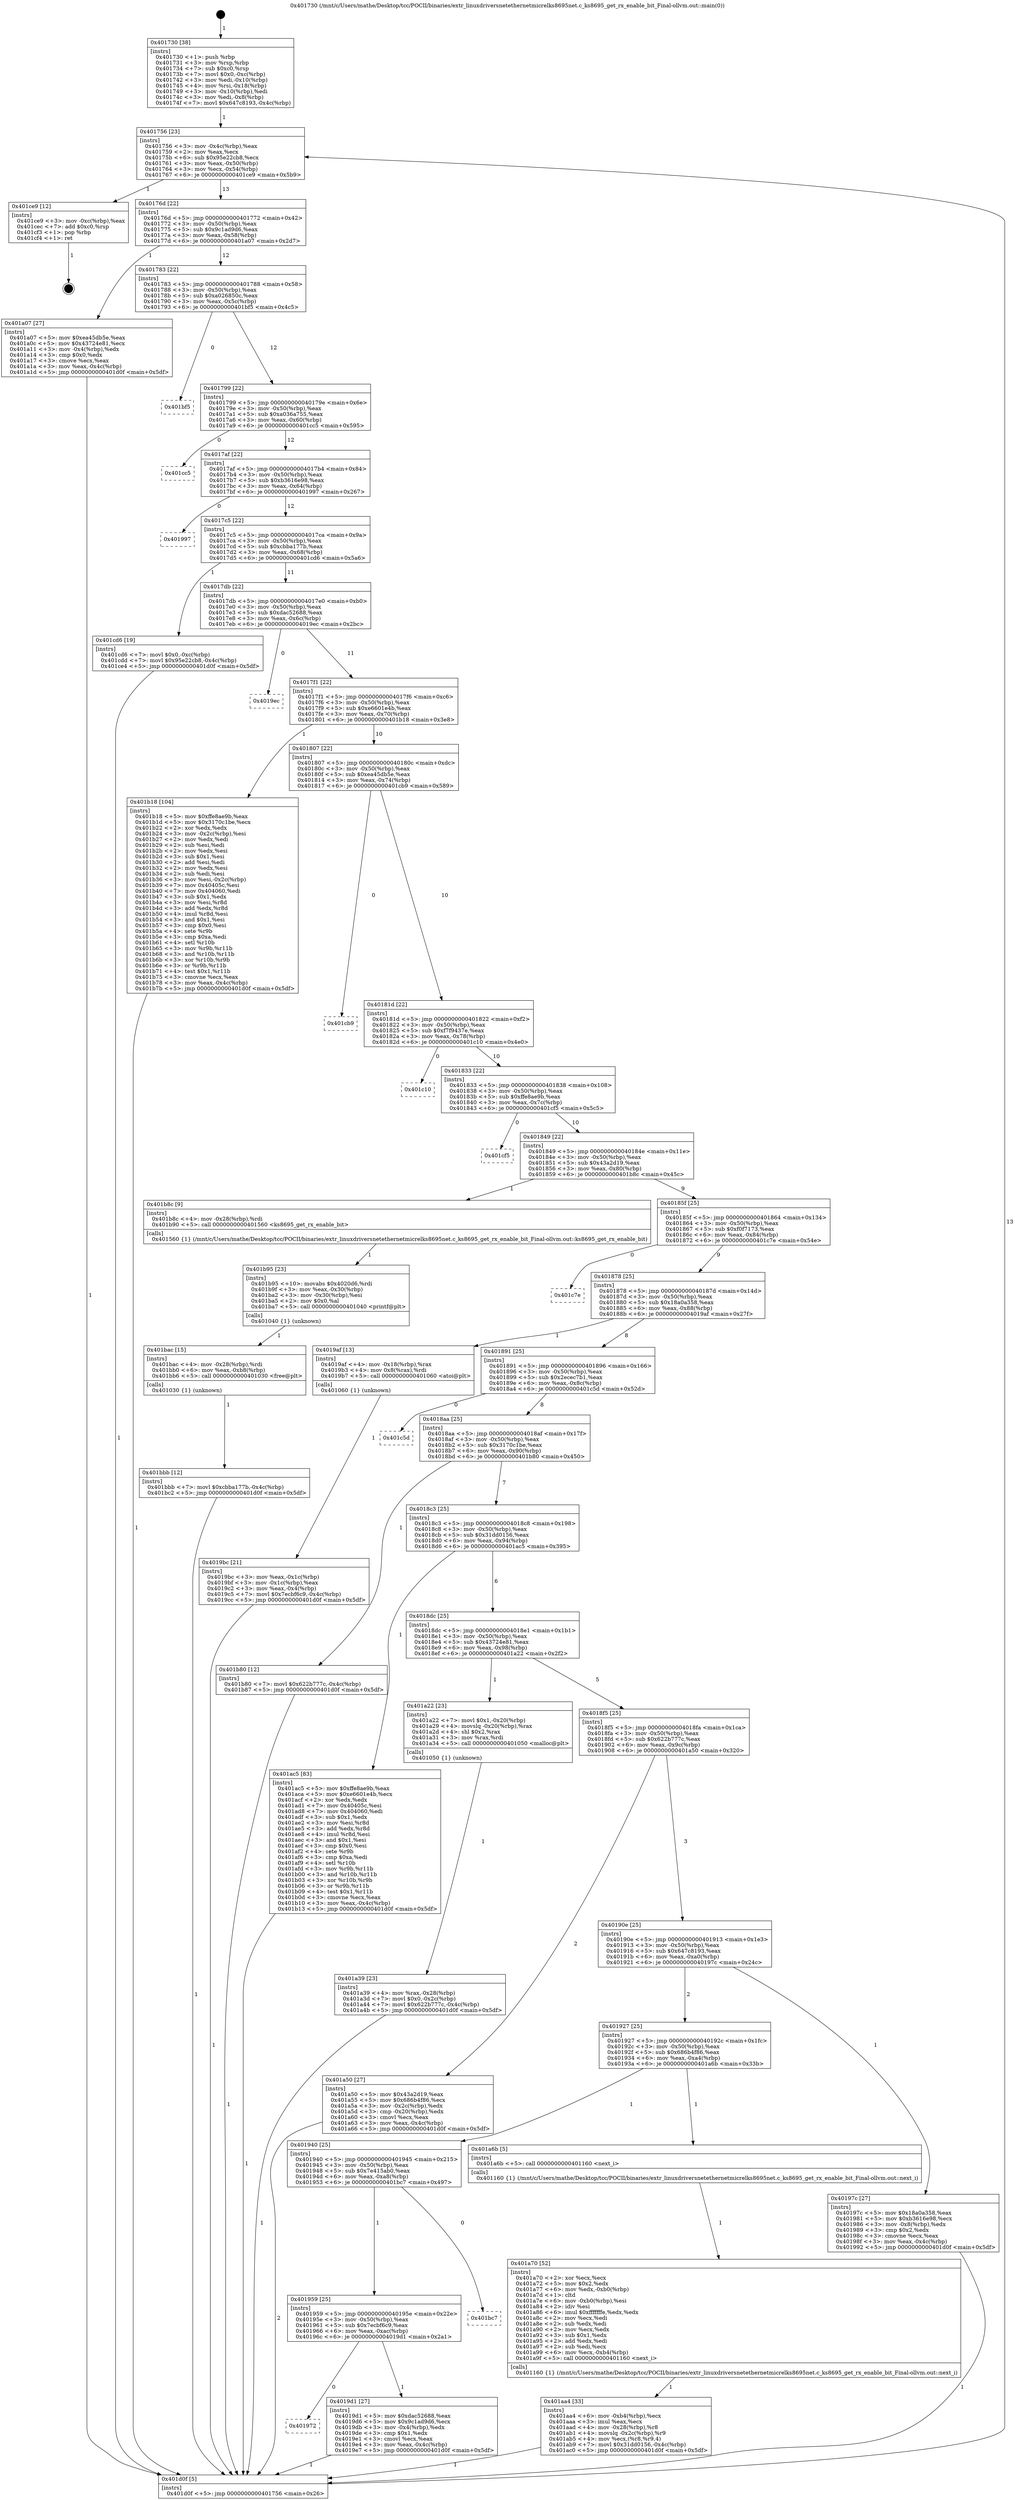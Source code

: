 digraph "0x401730" {
  label = "0x401730 (/mnt/c/Users/mathe/Desktop/tcc/POCII/binaries/extr_linuxdriversnetethernetmicrelks8695net.c_ks8695_get_rx_enable_bit_Final-ollvm.out::main(0))"
  labelloc = "t"
  node[shape=record]

  Entry [label="",width=0.3,height=0.3,shape=circle,fillcolor=black,style=filled]
  "0x401756" [label="{
     0x401756 [23]\l
     | [instrs]\l
     &nbsp;&nbsp;0x401756 \<+3\>: mov -0x4c(%rbp),%eax\l
     &nbsp;&nbsp;0x401759 \<+2\>: mov %eax,%ecx\l
     &nbsp;&nbsp;0x40175b \<+6\>: sub $0x95e22cb8,%ecx\l
     &nbsp;&nbsp;0x401761 \<+3\>: mov %eax,-0x50(%rbp)\l
     &nbsp;&nbsp;0x401764 \<+3\>: mov %ecx,-0x54(%rbp)\l
     &nbsp;&nbsp;0x401767 \<+6\>: je 0000000000401ce9 \<main+0x5b9\>\l
  }"]
  "0x401ce9" [label="{
     0x401ce9 [12]\l
     | [instrs]\l
     &nbsp;&nbsp;0x401ce9 \<+3\>: mov -0xc(%rbp),%eax\l
     &nbsp;&nbsp;0x401cec \<+7\>: add $0xc0,%rsp\l
     &nbsp;&nbsp;0x401cf3 \<+1\>: pop %rbp\l
     &nbsp;&nbsp;0x401cf4 \<+1\>: ret\l
  }"]
  "0x40176d" [label="{
     0x40176d [22]\l
     | [instrs]\l
     &nbsp;&nbsp;0x40176d \<+5\>: jmp 0000000000401772 \<main+0x42\>\l
     &nbsp;&nbsp;0x401772 \<+3\>: mov -0x50(%rbp),%eax\l
     &nbsp;&nbsp;0x401775 \<+5\>: sub $0x9c1ad9d6,%eax\l
     &nbsp;&nbsp;0x40177a \<+3\>: mov %eax,-0x58(%rbp)\l
     &nbsp;&nbsp;0x40177d \<+6\>: je 0000000000401a07 \<main+0x2d7\>\l
  }"]
  Exit [label="",width=0.3,height=0.3,shape=circle,fillcolor=black,style=filled,peripheries=2]
  "0x401a07" [label="{
     0x401a07 [27]\l
     | [instrs]\l
     &nbsp;&nbsp;0x401a07 \<+5\>: mov $0xea45db5e,%eax\l
     &nbsp;&nbsp;0x401a0c \<+5\>: mov $0x43724e81,%ecx\l
     &nbsp;&nbsp;0x401a11 \<+3\>: mov -0x4(%rbp),%edx\l
     &nbsp;&nbsp;0x401a14 \<+3\>: cmp $0x0,%edx\l
     &nbsp;&nbsp;0x401a17 \<+3\>: cmove %ecx,%eax\l
     &nbsp;&nbsp;0x401a1a \<+3\>: mov %eax,-0x4c(%rbp)\l
     &nbsp;&nbsp;0x401a1d \<+5\>: jmp 0000000000401d0f \<main+0x5df\>\l
  }"]
  "0x401783" [label="{
     0x401783 [22]\l
     | [instrs]\l
     &nbsp;&nbsp;0x401783 \<+5\>: jmp 0000000000401788 \<main+0x58\>\l
     &nbsp;&nbsp;0x401788 \<+3\>: mov -0x50(%rbp),%eax\l
     &nbsp;&nbsp;0x40178b \<+5\>: sub $0xa026850c,%eax\l
     &nbsp;&nbsp;0x401790 \<+3\>: mov %eax,-0x5c(%rbp)\l
     &nbsp;&nbsp;0x401793 \<+6\>: je 0000000000401bf5 \<main+0x4c5\>\l
  }"]
  "0x401bbb" [label="{
     0x401bbb [12]\l
     | [instrs]\l
     &nbsp;&nbsp;0x401bbb \<+7\>: movl $0xcbba177b,-0x4c(%rbp)\l
     &nbsp;&nbsp;0x401bc2 \<+5\>: jmp 0000000000401d0f \<main+0x5df\>\l
  }"]
  "0x401bf5" [label="{
     0x401bf5\l
  }", style=dashed]
  "0x401799" [label="{
     0x401799 [22]\l
     | [instrs]\l
     &nbsp;&nbsp;0x401799 \<+5\>: jmp 000000000040179e \<main+0x6e\>\l
     &nbsp;&nbsp;0x40179e \<+3\>: mov -0x50(%rbp),%eax\l
     &nbsp;&nbsp;0x4017a1 \<+5\>: sub $0xa036a755,%eax\l
     &nbsp;&nbsp;0x4017a6 \<+3\>: mov %eax,-0x60(%rbp)\l
     &nbsp;&nbsp;0x4017a9 \<+6\>: je 0000000000401cc5 \<main+0x595\>\l
  }"]
  "0x401bac" [label="{
     0x401bac [15]\l
     | [instrs]\l
     &nbsp;&nbsp;0x401bac \<+4\>: mov -0x28(%rbp),%rdi\l
     &nbsp;&nbsp;0x401bb0 \<+6\>: mov %eax,-0xb8(%rbp)\l
     &nbsp;&nbsp;0x401bb6 \<+5\>: call 0000000000401030 \<free@plt\>\l
     | [calls]\l
     &nbsp;&nbsp;0x401030 \{1\} (unknown)\l
  }"]
  "0x401cc5" [label="{
     0x401cc5\l
  }", style=dashed]
  "0x4017af" [label="{
     0x4017af [22]\l
     | [instrs]\l
     &nbsp;&nbsp;0x4017af \<+5\>: jmp 00000000004017b4 \<main+0x84\>\l
     &nbsp;&nbsp;0x4017b4 \<+3\>: mov -0x50(%rbp),%eax\l
     &nbsp;&nbsp;0x4017b7 \<+5\>: sub $0xb3616e98,%eax\l
     &nbsp;&nbsp;0x4017bc \<+3\>: mov %eax,-0x64(%rbp)\l
     &nbsp;&nbsp;0x4017bf \<+6\>: je 0000000000401997 \<main+0x267\>\l
  }"]
  "0x401b95" [label="{
     0x401b95 [23]\l
     | [instrs]\l
     &nbsp;&nbsp;0x401b95 \<+10\>: movabs $0x4020d6,%rdi\l
     &nbsp;&nbsp;0x401b9f \<+3\>: mov %eax,-0x30(%rbp)\l
     &nbsp;&nbsp;0x401ba2 \<+3\>: mov -0x30(%rbp),%esi\l
     &nbsp;&nbsp;0x401ba5 \<+2\>: mov $0x0,%al\l
     &nbsp;&nbsp;0x401ba7 \<+5\>: call 0000000000401040 \<printf@plt\>\l
     | [calls]\l
     &nbsp;&nbsp;0x401040 \{1\} (unknown)\l
  }"]
  "0x401997" [label="{
     0x401997\l
  }", style=dashed]
  "0x4017c5" [label="{
     0x4017c5 [22]\l
     | [instrs]\l
     &nbsp;&nbsp;0x4017c5 \<+5\>: jmp 00000000004017ca \<main+0x9a\>\l
     &nbsp;&nbsp;0x4017ca \<+3\>: mov -0x50(%rbp),%eax\l
     &nbsp;&nbsp;0x4017cd \<+5\>: sub $0xcbba177b,%eax\l
     &nbsp;&nbsp;0x4017d2 \<+3\>: mov %eax,-0x68(%rbp)\l
     &nbsp;&nbsp;0x4017d5 \<+6\>: je 0000000000401cd6 \<main+0x5a6\>\l
  }"]
  "0x401aa4" [label="{
     0x401aa4 [33]\l
     | [instrs]\l
     &nbsp;&nbsp;0x401aa4 \<+6\>: mov -0xb4(%rbp),%ecx\l
     &nbsp;&nbsp;0x401aaa \<+3\>: imul %eax,%ecx\l
     &nbsp;&nbsp;0x401aad \<+4\>: mov -0x28(%rbp),%r8\l
     &nbsp;&nbsp;0x401ab1 \<+4\>: movslq -0x2c(%rbp),%r9\l
     &nbsp;&nbsp;0x401ab5 \<+4\>: mov %ecx,(%r8,%r9,4)\l
     &nbsp;&nbsp;0x401ab9 \<+7\>: movl $0x31dd0156,-0x4c(%rbp)\l
     &nbsp;&nbsp;0x401ac0 \<+5\>: jmp 0000000000401d0f \<main+0x5df\>\l
  }"]
  "0x401cd6" [label="{
     0x401cd6 [19]\l
     | [instrs]\l
     &nbsp;&nbsp;0x401cd6 \<+7\>: movl $0x0,-0xc(%rbp)\l
     &nbsp;&nbsp;0x401cdd \<+7\>: movl $0x95e22cb8,-0x4c(%rbp)\l
     &nbsp;&nbsp;0x401ce4 \<+5\>: jmp 0000000000401d0f \<main+0x5df\>\l
  }"]
  "0x4017db" [label="{
     0x4017db [22]\l
     | [instrs]\l
     &nbsp;&nbsp;0x4017db \<+5\>: jmp 00000000004017e0 \<main+0xb0\>\l
     &nbsp;&nbsp;0x4017e0 \<+3\>: mov -0x50(%rbp),%eax\l
     &nbsp;&nbsp;0x4017e3 \<+5\>: sub $0xdac52688,%eax\l
     &nbsp;&nbsp;0x4017e8 \<+3\>: mov %eax,-0x6c(%rbp)\l
     &nbsp;&nbsp;0x4017eb \<+6\>: je 00000000004019ec \<main+0x2bc\>\l
  }"]
  "0x401a70" [label="{
     0x401a70 [52]\l
     | [instrs]\l
     &nbsp;&nbsp;0x401a70 \<+2\>: xor %ecx,%ecx\l
     &nbsp;&nbsp;0x401a72 \<+5\>: mov $0x2,%edx\l
     &nbsp;&nbsp;0x401a77 \<+6\>: mov %edx,-0xb0(%rbp)\l
     &nbsp;&nbsp;0x401a7d \<+1\>: cltd\l
     &nbsp;&nbsp;0x401a7e \<+6\>: mov -0xb0(%rbp),%esi\l
     &nbsp;&nbsp;0x401a84 \<+2\>: idiv %esi\l
     &nbsp;&nbsp;0x401a86 \<+6\>: imul $0xfffffffe,%edx,%edx\l
     &nbsp;&nbsp;0x401a8c \<+2\>: mov %ecx,%edi\l
     &nbsp;&nbsp;0x401a8e \<+2\>: sub %edx,%edi\l
     &nbsp;&nbsp;0x401a90 \<+2\>: mov %ecx,%edx\l
     &nbsp;&nbsp;0x401a92 \<+3\>: sub $0x1,%edx\l
     &nbsp;&nbsp;0x401a95 \<+2\>: add %edx,%edi\l
     &nbsp;&nbsp;0x401a97 \<+2\>: sub %edi,%ecx\l
     &nbsp;&nbsp;0x401a99 \<+6\>: mov %ecx,-0xb4(%rbp)\l
     &nbsp;&nbsp;0x401a9f \<+5\>: call 0000000000401160 \<next_i\>\l
     | [calls]\l
     &nbsp;&nbsp;0x401160 \{1\} (/mnt/c/Users/mathe/Desktop/tcc/POCII/binaries/extr_linuxdriversnetethernetmicrelks8695net.c_ks8695_get_rx_enable_bit_Final-ollvm.out::next_i)\l
  }"]
  "0x4019ec" [label="{
     0x4019ec\l
  }", style=dashed]
  "0x4017f1" [label="{
     0x4017f1 [22]\l
     | [instrs]\l
     &nbsp;&nbsp;0x4017f1 \<+5\>: jmp 00000000004017f6 \<main+0xc6\>\l
     &nbsp;&nbsp;0x4017f6 \<+3\>: mov -0x50(%rbp),%eax\l
     &nbsp;&nbsp;0x4017f9 \<+5\>: sub $0xe6601e4b,%eax\l
     &nbsp;&nbsp;0x4017fe \<+3\>: mov %eax,-0x70(%rbp)\l
     &nbsp;&nbsp;0x401801 \<+6\>: je 0000000000401b18 \<main+0x3e8\>\l
  }"]
  "0x401a39" [label="{
     0x401a39 [23]\l
     | [instrs]\l
     &nbsp;&nbsp;0x401a39 \<+4\>: mov %rax,-0x28(%rbp)\l
     &nbsp;&nbsp;0x401a3d \<+7\>: movl $0x0,-0x2c(%rbp)\l
     &nbsp;&nbsp;0x401a44 \<+7\>: movl $0x622b777c,-0x4c(%rbp)\l
     &nbsp;&nbsp;0x401a4b \<+5\>: jmp 0000000000401d0f \<main+0x5df\>\l
  }"]
  "0x401b18" [label="{
     0x401b18 [104]\l
     | [instrs]\l
     &nbsp;&nbsp;0x401b18 \<+5\>: mov $0xffe8ae9b,%eax\l
     &nbsp;&nbsp;0x401b1d \<+5\>: mov $0x3170c1be,%ecx\l
     &nbsp;&nbsp;0x401b22 \<+2\>: xor %edx,%edx\l
     &nbsp;&nbsp;0x401b24 \<+3\>: mov -0x2c(%rbp),%esi\l
     &nbsp;&nbsp;0x401b27 \<+2\>: mov %edx,%edi\l
     &nbsp;&nbsp;0x401b29 \<+2\>: sub %esi,%edi\l
     &nbsp;&nbsp;0x401b2b \<+2\>: mov %edx,%esi\l
     &nbsp;&nbsp;0x401b2d \<+3\>: sub $0x1,%esi\l
     &nbsp;&nbsp;0x401b30 \<+2\>: add %esi,%edi\l
     &nbsp;&nbsp;0x401b32 \<+2\>: mov %edx,%esi\l
     &nbsp;&nbsp;0x401b34 \<+2\>: sub %edi,%esi\l
     &nbsp;&nbsp;0x401b36 \<+3\>: mov %esi,-0x2c(%rbp)\l
     &nbsp;&nbsp;0x401b39 \<+7\>: mov 0x40405c,%esi\l
     &nbsp;&nbsp;0x401b40 \<+7\>: mov 0x404060,%edi\l
     &nbsp;&nbsp;0x401b47 \<+3\>: sub $0x1,%edx\l
     &nbsp;&nbsp;0x401b4a \<+3\>: mov %esi,%r8d\l
     &nbsp;&nbsp;0x401b4d \<+3\>: add %edx,%r8d\l
     &nbsp;&nbsp;0x401b50 \<+4\>: imul %r8d,%esi\l
     &nbsp;&nbsp;0x401b54 \<+3\>: and $0x1,%esi\l
     &nbsp;&nbsp;0x401b57 \<+3\>: cmp $0x0,%esi\l
     &nbsp;&nbsp;0x401b5a \<+4\>: sete %r9b\l
     &nbsp;&nbsp;0x401b5e \<+3\>: cmp $0xa,%edi\l
     &nbsp;&nbsp;0x401b61 \<+4\>: setl %r10b\l
     &nbsp;&nbsp;0x401b65 \<+3\>: mov %r9b,%r11b\l
     &nbsp;&nbsp;0x401b68 \<+3\>: and %r10b,%r11b\l
     &nbsp;&nbsp;0x401b6b \<+3\>: xor %r10b,%r9b\l
     &nbsp;&nbsp;0x401b6e \<+3\>: or %r9b,%r11b\l
     &nbsp;&nbsp;0x401b71 \<+4\>: test $0x1,%r11b\l
     &nbsp;&nbsp;0x401b75 \<+3\>: cmovne %ecx,%eax\l
     &nbsp;&nbsp;0x401b78 \<+3\>: mov %eax,-0x4c(%rbp)\l
     &nbsp;&nbsp;0x401b7b \<+5\>: jmp 0000000000401d0f \<main+0x5df\>\l
  }"]
  "0x401807" [label="{
     0x401807 [22]\l
     | [instrs]\l
     &nbsp;&nbsp;0x401807 \<+5\>: jmp 000000000040180c \<main+0xdc\>\l
     &nbsp;&nbsp;0x40180c \<+3\>: mov -0x50(%rbp),%eax\l
     &nbsp;&nbsp;0x40180f \<+5\>: sub $0xea45db5e,%eax\l
     &nbsp;&nbsp;0x401814 \<+3\>: mov %eax,-0x74(%rbp)\l
     &nbsp;&nbsp;0x401817 \<+6\>: je 0000000000401cb9 \<main+0x589\>\l
  }"]
  "0x401972" [label="{
     0x401972\l
  }", style=dashed]
  "0x401cb9" [label="{
     0x401cb9\l
  }", style=dashed]
  "0x40181d" [label="{
     0x40181d [22]\l
     | [instrs]\l
     &nbsp;&nbsp;0x40181d \<+5\>: jmp 0000000000401822 \<main+0xf2\>\l
     &nbsp;&nbsp;0x401822 \<+3\>: mov -0x50(%rbp),%eax\l
     &nbsp;&nbsp;0x401825 \<+5\>: sub $0xf7f9437e,%eax\l
     &nbsp;&nbsp;0x40182a \<+3\>: mov %eax,-0x78(%rbp)\l
     &nbsp;&nbsp;0x40182d \<+6\>: je 0000000000401c10 \<main+0x4e0\>\l
  }"]
  "0x4019d1" [label="{
     0x4019d1 [27]\l
     | [instrs]\l
     &nbsp;&nbsp;0x4019d1 \<+5\>: mov $0xdac52688,%eax\l
     &nbsp;&nbsp;0x4019d6 \<+5\>: mov $0x9c1ad9d6,%ecx\l
     &nbsp;&nbsp;0x4019db \<+3\>: mov -0x4(%rbp),%edx\l
     &nbsp;&nbsp;0x4019de \<+3\>: cmp $0x1,%edx\l
     &nbsp;&nbsp;0x4019e1 \<+3\>: cmovl %ecx,%eax\l
     &nbsp;&nbsp;0x4019e4 \<+3\>: mov %eax,-0x4c(%rbp)\l
     &nbsp;&nbsp;0x4019e7 \<+5\>: jmp 0000000000401d0f \<main+0x5df\>\l
  }"]
  "0x401c10" [label="{
     0x401c10\l
  }", style=dashed]
  "0x401833" [label="{
     0x401833 [22]\l
     | [instrs]\l
     &nbsp;&nbsp;0x401833 \<+5\>: jmp 0000000000401838 \<main+0x108\>\l
     &nbsp;&nbsp;0x401838 \<+3\>: mov -0x50(%rbp),%eax\l
     &nbsp;&nbsp;0x40183b \<+5\>: sub $0xffe8ae9b,%eax\l
     &nbsp;&nbsp;0x401840 \<+3\>: mov %eax,-0x7c(%rbp)\l
     &nbsp;&nbsp;0x401843 \<+6\>: je 0000000000401cf5 \<main+0x5c5\>\l
  }"]
  "0x401959" [label="{
     0x401959 [25]\l
     | [instrs]\l
     &nbsp;&nbsp;0x401959 \<+5\>: jmp 000000000040195e \<main+0x22e\>\l
     &nbsp;&nbsp;0x40195e \<+3\>: mov -0x50(%rbp),%eax\l
     &nbsp;&nbsp;0x401961 \<+5\>: sub $0x7ecbf6c9,%eax\l
     &nbsp;&nbsp;0x401966 \<+6\>: mov %eax,-0xac(%rbp)\l
     &nbsp;&nbsp;0x40196c \<+6\>: je 00000000004019d1 \<main+0x2a1\>\l
  }"]
  "0x401cf5" [label="{
     0x401cf5\l
  }", style=dashed]
  "0x401849" [label="{
     0x401849 [22]\l
     | [instrs]\l
     &nbsp;&nbsp;0x401849 \<+5\>: jmp 000000000040184e \<main+0x11e\>\l
     &nbsp;&nbsp;0x40184e \<+3\>: mov -0x50(%rbp),%eax\l
     &nbsp;&nbsp;0x401851 \<+5\>: sub $0x43a2d19,%eax\l
     &nbsp;&nbsp;0x401856 \<+3\>: mov %eax,-0x80(%rbp)\l
     &nbsp;&nbsp;0x401859 \<+6\>: je 0000000000401b8c \<main+0x45c\>\l
  }"]
  "0x401bc7" [label="{
     0x401bc7\l
  }", style=dashed]
  "0x401b8c" [label="{
     0x401b8c [9]\l
     | [instrs]\l
     &nbsp;&nbsp;0x401b8c \<+4\>: mov -0x28(%rbp),%rdi\l
     &nbsp;&nbsp;0x401b90 \<+5\>: call 0000000000401560 \<ks8695_get_rx_enable_bit\>\l
     | [calls]\l
     &nbsp;&nbsp;0x401560 \{1\} (/mnt/c/Users/mathe/Desktop/tcc/POCII/binaries/extr_linuxdriversnetethernetmicrelks8695net.c_ks8695_get_rx_enable_bit_Final-ollvm.out::ks8695_get_rx_enable_bit)\l
  }"]
  "0x40185f" [label="{
     0x40185f [25]\l
     | [instrs]\l
     &nbsp;&nbsp;0x40185f \<+5\>: jmp 0000000000401864 \<main+0x134\>\l
     &nbsp;&nbsp;0x401864 \<+3\>: mov -0x50(%rbp),%eax\l
     &nbsp;&nbsp;0x401867 \<+5\>: sub $0xf0f7173,%eax\l
     &nbsp;&nbsp;0x40186c \<+6\>: mov %eax,-0x84(%rbp)\l
     &nbsp;&nbsp;0x401872 \<+6\>: je 0000000000401c7e \<main+0x54e\>\l
  }"]
  "0x401940" [label="{
     0x401940 [25]\l
     | [instrs]\l
     &nbsp;&nbsp;0x401940 \<+5\>: jmp 0000000000401945 \<main+0x215\>\l
     &nbsp;&nbsp;0x401945 \<+3\>: mov -0x50(%rbp),%eax\l
     &nbsp;&nbsp;0x401948 \<+5\>: sub $0x7e415ab0,%eax\l
     &nbsp;&nbsp;0x40194d \<+6\>: mov %eax,-0xa8(%rbp)\l
     &nbsp;&nbsp;0x401953 \<+6\>: je 0000000000401bc7 \<main+0x497\>\l
  }"]
  "0x401c7e" [label="{
     0x401c7e\l
  }", style=dashed]
  "0x401878" [label="{
     0x401878 [25]\l
     | [instrs]\l
     &nbsp;&nbsp;0x401878 \<+5\>: jmp 000000000040187d \<main+0x14d\>\l
     &nbsp;&nbsp;0x40187d \<+3\>: mov -0x50(%rbp),%eax\l
     &nbsp;&nbsp;0x401880 \<+5\>: sub $0x18a0a358,%eax\l
     &nbsp;&nbsp;0x401885 \<+6\>: mov %eax,-0x88(%rbp)\l
     &nbsp;&nbsp;0x40188b \<+6\>: je 00000000004019af \<main+0x27f\>\l
  }"]
  "0x401a6b" [label="{
     0x401a6b [5]\l
     | [instrs]\l
     &nbsp;&nbsp;0x401a6b \<+5\>: call 0000000000401160 \<next_i\>\l
     | [calls]\l
     &nbsp;&nbsp;0x401160 \{1\} (/mnt/c/Users/mathe/Desktop/tcc/POCII/binaries/extr_linuxdriversnetethernetmicrelks8695net.c_ks8695_get_rx_enable_bit_Final-ollvm.out::next_i)\l
  }"]
  "0x4019af" [label="{
     0x4019af [13]\l
     | [instrs]\l
     &nbsp;&nbsp;0x4019af \<+4\>: mov -0x18(%rbp),%rax\l
     &nbsp;&nbsp;0x4019b3 \<+4\>: mov 0x8(%rax),%rdi\l
     &nbsp;&nbsp;0x4019b7 \<+5\>: call 0000000000401060 \<atoi@plt\>\l
     | [calls]\l
     &nbsp;&nbsp;0x401060 \{1\} (unknown)\l
  }"]
  "0x401891" [label="{
     0x401891 [25]\l
     | [instrs]\l
     &nbsp;&nbsp;0x401891 \<+5\>: jmp 0000000000401896 \<main+0x166\>\l
     &nbsp;&nbsp;0x401896 \<+3\>: mov -0x50(%rbp),%eax\l
     &nbsp;&nbsp;0x401899 \<+5\>: sub $0x2ecec7b1,%eax\l
     &nbsp;&nbsp;0x40189e \<+6\>: mov %eax,-0x8c(%rbp)\l
     &nbsp;&nbsp;0x4018a4 \<+6\>: je 0000000000401c5d \<main+0x52d\>\l
  }"]
  "0x4019bc" [label="{
     0x4019bc [21]\l
     | [instrs]\l
     &nbsp;&nbsp;0x4019bc \<+3\>: mov %eax,-0x1c(%rbp)\l
     &nbsp;&nbsp;0x4019bf \<+3\>: mov -0x1c(%rbp),%eax\l
     &nbsp;&nbsp;0x4019c2 \<+3\>: mov %eax,-0x4(%rbp)\l
     &nbsp;&nbsp;0x4019c5 \<+7\>: movl $0x7ecbf6c9,-0x4c(%rbp)\l
     &nbsp;&nbsp;0x4019cc \<+5\>: jmp 0000000000401d0f \<main+0x5df\>\l
  }"]
  "0x401c5d" [label="{
     0x401c5d\l
  }", style=dashed]
  "0x4018aa" [label="{
     0x4018aa [25]\l
     | [instrs]\l
     &nbsp;&nbsp;0x4018aa \<+5\>: jmp 00000000004018af \<main+0x17f\>\l
     &nbsp;&nbsp;0x4018af \<+3\>: mov -0x50(%rbp),%eax\l
     &nbsp;&nbsp;0x4018b2 \<+5\>: sub $0x3170c1be,%eax\l
     &nbsp;&nbsp;0x4018b7 \<+6\>: mov %eax,-0x90(%rbp)\l
     &nbsp;&nbsp;0x4018bd \<+6\>: je 0000000000401b80 \<main+0x450\>\l
  }"]
  "0x401730" [label="{
     0x401730 [38]\l
     | [instrs]\l
     &nbsp;&nbsp;0x401730 \<+1\>: push %rbp\l
     &nbsp;&nbsp;0x401731 \<+3\>: mov %rsp,%rbp\l
     &nbsp;&nbsp;0x401734 \<+7\>: sub $0xc0,%rsp\l
     &nbsp;&nbsp;0x40173b \<+7\>: movl $0x0,-0xc(%rbp)\l
     &nbsp;&nbsp;0x401742 \<+3\>: mov %edi,-0x10(%rbp)\l
     &nbsp;&nbsp;0x401745 \<+4\>: mov %rsi,-0x18(%rbp)\l
     &nbsp;&nbsp;0x401749 \<+3\>: mov -0x10(%rbp),%edi\l
     &nbsp;&nbsp;0x40174c \<+3\>: mov %edi,-0x8(%rbp)\l
     &nbsp;&nbsp;0x40174f \<+7\>: movl $0x647c8193,-0x4c(%rbp)\l
  }"]
  "0x401b80" [label="{
     0x401b80 [12]\l
     | [instrs]\l
     &nbsp;&nbsp;0x401b80 \<+7\>: movl $0x622b777c,-0x4c(%rbp)\l
     &nbsp;&nbsp;0x401b87 \<+5\>: jmp 0000000000401d0f \<main+0x5df\>\l
  }"]
  "0x4018c3" [label="{
     0x4018c3 [25]\l
     | [instrs]\l
     &nbsp;&nbsp;0x4018c3 \<+5\>: jmp 00000000004018c8 \<main+0x198\>\l
     &nbsp;&nbsp;0x4018c8 \<+3\>: mov -0x50(%rbp),%eax\l
     &nbsp;&nbsp;0x4018cb \<+5\>: sub $0x31dd0156,%eax\l
     &nbsp;&nbsp;0x4018d0 \<+6\>: mov %eax,-0x94(%rbp)\l
     &nbsp;&nbsp;0x4018d6 \<+6\>: je 0000000000401ac5 \<main+0x395\>\l
  }"]
  "0x401d0f" [label="{
     0x401d0f [5]\l
     | [instrs]\l
     &nbsp;&nbsp;0x401d0f \<+5\>: jmp 0000000000401756 \<main+0x26\>\l
  }"]
  "0x401ac5" [label="{
     0x401ac5 [83]\l
     | [instrs]\l
     &nbsp;&nbsp;0x401ac5 \<+5\>: mov $0xffe8ae9b,%eax\l
     &nbsp;&nbsp;0x401aca \<+5\>: mov $0xe6601e4b,%ecx\l
     &nbsp;&nbsp;0x401acf \<+2\>: xor %edx,%edx\l
     &nbsp;&nbsp;0x401ad1 \<+7\>: mov 0x40405c,%esi\l
     &nbsp;&nbsp;0x401ad8 \<+7\>: mov 0x404060,%edi\l
     &nbsp;&nbsp;0x401adf \<+3\>: sub $0x1,%edx\l
     &nbsp;&nbsp;0x401ae2 \<+3\>: mov %esi,%r8d\l
     &nbsp;&nbsp;0x401ae5 \<+3\>: add %edx,%r8d\l
     &nbsp;&nbsp;0x401ae8 \<+4\>: imul %r8d,%esi\l
     &nbsp;&nbsp;0x401aec \<+3\>: and $0x1,%esi\l
     &nbsp;&nbsp;0x401aef \<+3\>: cmp $0x0,%esi\l
     &nbsp;&nbsp;0x401af2 \<+4\>: sete %r9b\l
     &nbsp;&nbsp;0x401af6 \<+3\>: cmp $0xa,%edi\l
     &nbsp;&nbsp;0x401af9 \<+4\>: setl %r10b\l
     &nbsp;&nbsp;0x401afd \<+3\>: mov %r9b,%r11b\l
     &nbsp;&nbsp;0x401b00 \<+3\>: and %r10b,%r11b\l
     &nbsp;&nbsp;0x401b03 \<+3\>: xor %r10b,%r9b\l
     &nbsp;&nbsp;0x401b06 \<+3\>: or %r9b,%r11b\l
     &nbsp;&nbsp;0x401b09 \<+4\>: test $0x1,%r11b\l
     &nbsp;&nbsp;0x401b0d \<+3\>: cmovne %ecx,%eax\l
     &nbsp;&nbsp;0x401b10 \<+3\>: mov %eax,-0x4c(%rbp)\l
     &nbsp;&nbsp;0x401b13 \<+5\>: jmp 0000000000401d0f \<main+0x5df\>\l
  }"]
  "0x4018dc" [label="{
     0x4018dc [25]\l
     | [instrs]\l
     &nbsp;&nbsp;0x4018dc \<+5\>: jmp 00000000004018e1 \<main+0x1b1\>\l
     &nbsp;&nbsp;0x4018e1 \<+3\>: mov -0x50(%rbp),%eax\l
     &nbsp;&nbsp;0x4018e4 \<+5\>: sub $0x43724e81,%eax\l
     &nbsp;&nbsp;0x4018e9 \<+6\>: mov %eax,-0x98(%rbp)\l
     &nbsp;&nbsp;0x4018ef \<+6\>: je 0000000000401a22 \<main+0x2f2\>\l
  }"]
  "0x401927" [label="{
     0x401927 [25]\l
     | [instrs]\l
     &nbsp;&nbsp;0x401927 \<+5\>: jmp 000000000040192c \<main+0x1fc\>\l
     &nbsp;&nbsp;0x40192c \<+3\>: mov -0x50(%rbp),%eax\l
     &nbsp;&nbsp;0x40192f \<+5\>: sub $0x686b4f86,%eax\l
     &nbsp;&nbsp;0x401934 \<+6\>: mov %eax,-0xa4(%rbp)\l
     &nbsp;&nbsp;0x40193a \<+6\>: je 0000000000401a6b \<main+0x33b\>\l
  }"]
  "0x401a22" [label="{
     0x401a22 [23]\l
     | [instrs]\l
     &nbsp;&nbsp;0x401a22 \<+7\>: movl $0x1,-0x20(%rbp)\l
     &nbsp;&nbsp;0x401a29 \<+4\>: movslq -0x20(%rbp),%rax\l
     &nbsp;&nbsp;0x401a2d \<+4\>: shl $0x2,%rax\l
     &nbsp;&nbsp;0x401a31 \<+3\>: mov %rax,%rdi\l
     &nbsp;&nbsp;0x401a34 \<+5\>: call 0000000000401050 \<malloc@plt\>\l
     | [calls]\l
     &nbsp;&nbsp;0x401050 \{1\} (unknown)\l
  }"]
  "0x4018f5" [label="{
     0x4018f5 [25]\l
     | [instrs]\l
     &nbsp;&nbsp;0x4018f5 \<+5\>: jmp 00000000004018fa \<main+0x1ca\>\l
     &nbsp;&nbsp;0x4018fa \<+3\>: mov -0x50(%rbp),%eax\l
     &nbsp;&nbsp;0x4018fd \<+5\>: sub $0x622b777c,%eax\l
     &nbsp;&nbsp;0x401902 \<+6\>: mov %eax,-0x9c(%rbp)\l
     &nbsp;&nbsp;0x401908 \<+6\>: je 0000000000401a50 \<main+0x320\>\l
  }"]
  "0x40197c" [label="{
     0x40197c [27]\l
     | [instrs]\l
     &nbsp;&nbsp;0x40197c \<+5\>: mov $0x18a0a358,%eax\l
     &nbsp;&nbsp;0x401981 \<+5\>: mov $0xb3616e98,%ecx\l
     &nbsp;&nbsp;0x401986 \<+3\>: mov -0x8(%rbp),%edx\l
     &nbsp;&nbsp;0x401989 \<+3\>: cmp $0x2,%edx\l
     &nbsp;&nbsp;0x40198c \<+3\>: cmovne %ecx,%eax\l
     &nbsp;&nbsp;0x40198f \<+3\>: mov %eax,-0x4c(%rbp)\l
     &nbsp;&nbsp;0x401992 \<+5\>: jmp 0000000000401d0f \<main+0x5df\>\l
  }"]
  "0x401a50" [label="{
     0x401a50 [27]\l
     | [instrs]\l
     &nbsp;&nbsp;0x401a50 \<+5\>: mov $0x43a2d19,%eax\l
     &nbsp;&nbsp;0x401a55 \<+5\>: mov $0x686b4f86,%ecx\l
     &nbsp;&nbsp;0x401a5a \<+3\>: mov -0x2c(%rbp),%edx\l
     &nbsp;&nbsp;0x401a5d \<+3\>: cmp -0x20(%rbp),%edx\l
     &nbsp;&nbsp;0x401a60 \<+3\>: cmovl %ecx,%eax\l
     &nbsp;&nbsp;0x401a63 \<+3\>: mov %eax,-0x4c(%rbp)\l
     &nbsp;&nbsp;0x401a66 \<+5\>: jmp 0000000000401d0f \<main+0x5df\>\l
  }"]
  "0x40190e" [label="{
     0x40190e [25]\l
     | [instrs]\l
     &nbsp;&nbsp;0x40190e \<+5\>: jmp 0000000000401913 \<main+0x1e3\>\l
     &nbsp;&nbsp;0x401913 \<+3\>: mov -0x50(%rbp),%eax\l
     &nbsp;&nbsp;0x401916 \<+5\>: sub $0x647c8193,%eax\l
     &nbsp;&nbsp;0x40191b \<+6\>: mov %eax,-0xa0(%rbp)\l
     &nbsp;&nbsp;0x401921 \<+6\>: je 000000000040197c \<main+0x24c\>\l
  }"]
  Entry -> "0x401730" [label=" 1"]
  "0x401756" -> "0x401ce9" [label=" 1"]
  "0x401756" -> "0x40176d" [label=" 13"]
  "0x401ce9" -> Exit [label=" 1"]
  "0x40176d" -> "0x401a07" [label=" 1"]
  "0x40176d" -> "0x401783" [label=" 12"]
  "0x401cd6" -> "0x401d0f" [label=" 1"]
  "0x401783" -> "0x401bf5" [label=" 0"]
  "0x401783" -> "0x401799" [label=" 12"]
  "0x401bbb" -> "0x401d0f" [label=" 1"]
  "0x401799" -> "0x401cc5" [label=" 0"]
  "0x401799" -> "0x4017af" [label=" 12"]
  "0x401bac" -> "0x401bbb" [label=" 1"]
  "0x4017af" -> "0x401997" [label=" 0"]
  "0x4017af" -> "0x4017c5" [label=" 12"]
  "0x401b95" -> "0x401bac" [label=" 1"]
  "0x4017c5" -> "0x401cd6" [label=" 1"]
  "0x4017c5" -> "0x4017db" [label=" 11"]
  "0x401b8c" -> "0x401b95" [label=" 1"]
  "0x4017db" -> "0x4019ec" [label=" 0"]
  "0x4017db" -> "0x4017f1" [label=" 11"]
  "0x401b80" -> "0x401d0f" [label=" 1"]
  "0x4017f1" -> "0x401b18" [label=" 1"]
  "0x4017f1" -> "0x401807" [label=" 10"]
  "0x401b18" -> "0x401d0f" [label=" 1"]
  "0x401807" -> "0x401cb9" [label=" 0"]
  "0x401807" -> "0x40181d" [label=" 10"]
  "0x401ac5" -> "0x401d0f" [label=" 1"]
  "0x40181d" -> "0x401c10" [label=" 0"]
  "0x40181d" -> "0x401833" [label=" 10"]
  "0x401aa4" -> "0x401d0f" [label=" 1"]
  "0x401833" -> "0x401cf5" [label=" 0"]
  "0x401833" -> "0x401849" [label=" 10"]
  "0x401a6b" -> "0x401a70" [label=" 1"]
  "0x401849" -> "0x401b8c" [label=" 1"]
  "0x401849" -> "0x40185f" [label=" 9"]
  "0x401a50" -> "0x401d0f" [label=" 2"]
  "0x40185f" -> "0x401c7e" [label=" 0"]
  "0x40185f" -> "0x401878" [label=" 9"]
  "0x401a22" -> "0x401a39" [label=" 1"]
  "0x401878" -> "0x4019af" [label=" 1"]
  "0x401878" -> "0x401891" [label=" 8"]
  "0x401a07" -> "0x401d0f" [label=" 1"]
  "0x401891" -> "0x401c5d" [label=" 0"]
  "0x401891" -> "0x4018aa" [label=" 8"]
  "0x401959" -> "0x401972" [label=" 0"]
  "0x4018aa" -> "0x401b80" [label=" 1"]
  "0x4018aa" -> "0x4018c3" [label=" 7"]
  "0x401959" -> "0x4019d1" [label=" 1"]
  "0x4018c3" -> "0x401ac5" [label=" 1"]
  "0x4018c3" -> "0x4018dc" [label=" 6"]
  "0x401a70" -> "0x401aa4" [label=" 1"]
  "0x4018dc" -> "0x401a22" [label=" 1"]
  "0x4018dc" -> "0x4018f5" [label=" 5"]
  "0x401940" -> "0x401959" [label=" 1"]
  "0x4018f5" -> "0x401a50" [label=" 2"]
  "0x4018f5" -> "0x40190e" [label=" 3"]
  "0x401940" -> "0x401bc7" [label=" 0"]
  "0x40190e" -> "0x40197c" [label=" 1"]
  "0x40190e" -> "0x401927" [label=" 2"]
  "0x40197c" -> "0x401d0f" [label=" 1"]
  "0x401730" -> "0x401756" [label=" 1"]
  "0x401d0f" -> "0x401756" [label=" 13"]
  "0x4019af" -> "0x4019bc" [label=" 1"]
  "0x4019bc" -> "0x401d0f" [label=" 1"]
  "0x4019d1" -> "0x401d0f" [label=" 1"]
  "0x401927" -> "0x401a6b" [label=" 1"]
  "0x401927" -> "0x401940" [label=" 1"]
  "0x401a39" -> "0x401d0f" [label=" 1"]
}
